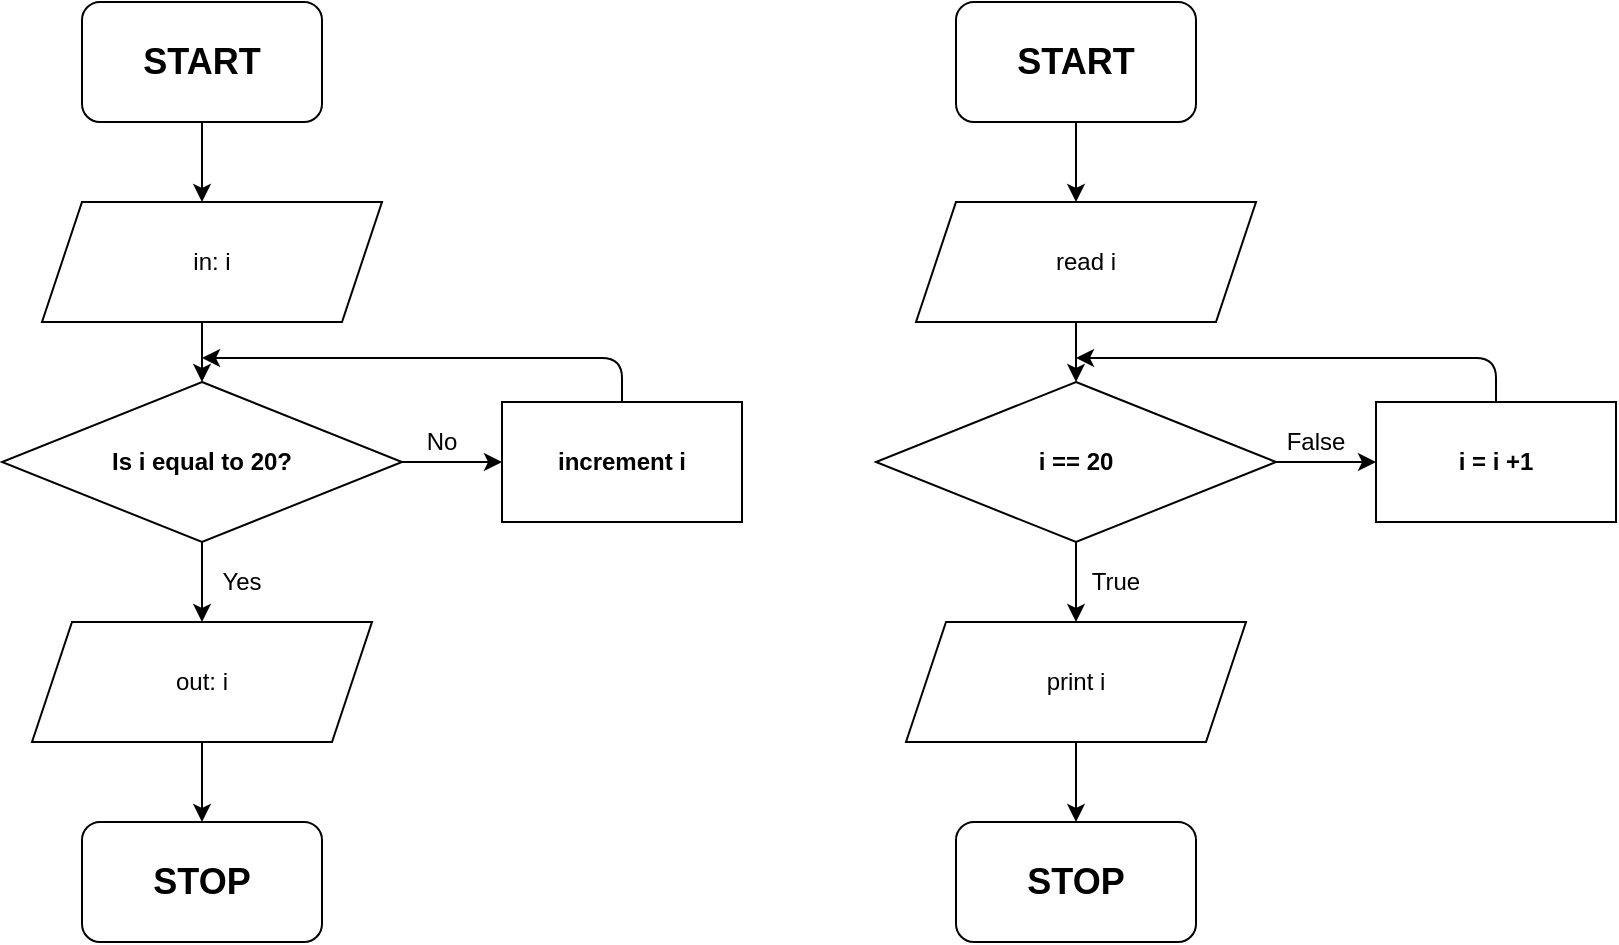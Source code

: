 <mxfile version="14.6.13" type="device"><diagram id="V7tJ-ljUwEuBa5WofWEZ" name="Page-1"><mxGraphModel dx="1102" dy="557" grid="1" gridSize="10" guides="1" tooltips="1" connect="1" arrows="1" fold="1" page="1" pageScale="1" pageWidth="827" pageHeight="1169" math="0" shadow="0"><root><mxCell id="0"/><mxCell id="1" parent="0"/><mxCell id="sXnTpuKuraSueC58OBKg-2" value="&lt;b&gt;&lt;font style=&quot;font-size: 18px&quot;&gt;START&lt;/font&gt;&lt;/b&gt;" style="rounded=1;whiteSpace=wrap;html=1;" parent="1" vertex="1"><mxGeometry x="60" y="40" width="120" height="60" as="geometry"/></mxCell><mxCell id="sXnTpuKuraSueC58OBKg-3" value="" style="endArrow=classic;html=1;exitX=0.5;exitY=1;exitDx=0;exitDy=0;entryX=0.5;entryY=0;entryDx=0;entryDy=0;" parent="1" source="sXnTpuKuraSueC58OBKg-2" edge="1"><mxGeometry width="50" height="50" relative="1" as="geometry"><mxPoint x="390" y="310" as="sourcePoint"/><mxPoint x="120" y="140" as="targetPoint"/></mxGeometry></mxCell><mxCell id="sXnTpuKuraSueC58OBKg-5" value="&lt;b&gt;Is i equal to 20?&lt;/b&gt;" style="rhombus;whiteSpace=wrap;html=1;" parent="1" vertex="1"><mxGeometry x="20" y="230" width="200" height="80" as="geometry"/></mxCell><mxCell id="sXnTpuKuraSueC58OBKg-6" value="" style="endArrow=classic;html=1;exitX=0.5;exitY=1;exitDx=0;exitDy=0;entryX=0.5;entryY=0;entryDx=0;entryDy=0;" parent="1" target="sXnTpuKuraSueC58OBKg-5" edge="1"><mxGeometry width="50" height="50" relative="1" as="geometry"><mxPoint x="120" y="200" as="sourcePoint"/><mxPoint x="440" y="170" as="targetPoint"/></mxGeometry></mxCell><mxCell id="sXnTpuKuraSueC58OBKg-8" value="" style="endArrow=classic;html=1;exitX=0.5;exitY=1;exitDx=0;exitDy=0;" parent="1" source="sXnTpuKuraSueC58OBKg-5" edge="1"><mxGeometry width="50" height="50" relative="1" as="geometry"><mxPoint x="120" y="320" as="sourcePoint"/><mxPoint x="120" y="350" as="targetPoint"/></mxGeometry></mxCell><mxCell id="sXnTpuKuraSueC58OBKg-9" value="Yes" style="text;html=1;strokeColor=none;fillColor=none;align=center;verticalAlign=middle;whiteSpace=wrap;rounded=0;" parent="1" vertex="1"><mxGeometry x="120" y="320" width="40" height="20" as="geometry"/></mxCell><mxCell id="sXnTpuKuraSueC58OBKg-10" value="No" style="text;html=1;strokeColor=none;fillColor=none;align=center;verticalAlign=middle;whiteSpace=wrap;rounded=0;" parent="1" vertex="1"><mxGeometry x="220" y="250" width="40" height="20" as="geometry"/></mxCell><mxCell id="sXnTpuKuraSueC58OBKg-15" value="&lt;span style=&quot;font-size: 18px&quot;&gt;&lt;b&gt;STOP&lt;/b&gt;&lt;/span&gt;" style="rounded=1;whiteSpace=wrap;html=1;" parent="1" vertex="1"><mxGeometry x="60" y="450" width="120" height="60" as="geometry"/></mxCell><mxCell id="sXnTpuKuraSueC58OBKg-18" value="" style="endArrow=classic;html=1;exitX=1;exitY=0.5;exitDx=0;exitDy=0;" parent="1" source="sXnTpuKuraSueC58OBKg-5" target="sXnTpuKuraSueC58OBKg-19" edge="1"><mxGeometry width="50" height="50" relative="1" as="geometry"><mxPoint x="390" y="350" as="sourcePoint"/><mxPoint x="290" y="270" as="targetPoint"/></mxGeometry></mxCell><mxCell id="sXnTpuKuraSueC58OBKg-19" value="&lt;b&gt;increment i&lt;/b&gt;" style="rounded=0;whiteSpace=wrap;html=1;" parent="1" vertex="1"><mxGeometry x="270" y="240" width="120" height="60" as="geometry"/></mxCell><mxCell id="sXnTpuKuraSueC58OBKg-20" value="" style="endArrow=classic;html=1;" parent="1" edge="1"><mxGeometry width="50" height="50" relative="1" as="geometry"><mxPoint x="330" y="240" as="sourcePoint"/><mxPoint x="120" y="218" as="targetPoint"/><Array as="points"><mxPoint x="330" y="218"/></Array></mxGeometry></mxCell><mxCell id="Wh9OQz9fxbNPAJ8UP9f8-13" value="in: i" style="shape=parallelogram;perimeter=parallelogramPerimeter;whiteSpace=wrap;html=1;fixedSize=1;" parent="1" vertex="1"><mxGeometry x="40" y="140" width="170" height="60" as="geometry"/></mxCell><mxCell id="Wh9OQz9fxbNPAJ8UP9f8-15" value="out: i" style="shape=parallelogram;perimeter=parallelogramPerimeter;whiteSpace=wrap;html=1;fixedSize=1;" parent="1" vertex="1"><mxGeometry x="35" y="350" width="170" height="60" as="geometry"/></mxCell><mxCell id="Wh9OQz9fxbNPAJ8UP9f8-17" value="" style="endArrow=classic;html=1;exitX=0.5;exitY=1;exitDx=0;exitDy=0;entryX=0.5;entryY=0;entryDx=0;entryDy=0;" parent="1" source="Wh9OQz9fxbNPAJ8UP9f8-15" target="sXnTpuKuraSueC58OBKg-15" edge="1"><mxGeometry width="50" height="50" relative="1" as="geometry"><mxPoint x="390" y="310" as="sourcePoint"/><mxPoint x="440" y="260" as="targetPoint"/></mxGeometry></mxCell><mxCell id="Wh9OQz9fxbNPAJ8UP9f8-18" value="&lt;b&gt;&lt;font style=&quot;font-size: 18px&quot;&gt;START&lt;/font&gt;&lt;/b&gt;" style="rounded=1;whiteSpace=wrap;html=1;" parent="1" vertex="1"><mxGeometry x="497" y="40" width="120" height="60" as="geometry"/></mxCell><mxCell id="Wh9OQz9fxbNPAJ8UP9f8-19" value="" style="endArrow=classic;html=1;exitX=0.5;exitY=1;exitDx=0;exitDy=0;entryX=0.5;entryY=0;entryDx=0;entryDy=0;" parent="1" source="Wh9OQz9fxbNPAJ8UP9f8-18" edge="1"><mxGeometry width="50" height="50" relative="1" as="geometry"><mxPoint x="827" y="310" as="sourcePoint"/><mxPoint x="557" y="140" as="targetPoint"/></mxGeometry></mxCell><mxCell id="Wh9OQz9fxbNPAJ8UP9f8-20" value="&lt;b&gt;i == 20&lt;/b&gt;" style="rhombus;whiteSpace=wrap;html=1;" parent="1" vertex="1"><mxGeometry x="457" y="230" width="200" height="80" as="geometry"/></mxCell><mxCell id="Wh9OQz9fxbNPAJ8UP9f8-21" value="" style="endArrow=classic;html=1;exitX=0.5;exitY=1;exitDx=0;exitDy=0;entryX=0.5;entryY=0;entryDx=0;entryDy=0;" parent="1" target="Wh9OQz9fxbNPAJ8UP9f8-20" edge="1"><mxGeometry width="50" height="50" relative="1" as="geometry"><mxPoint x="557" y="200" as="sourcePoint"/><mxPoint x="877" y="170" as="targetPoint"/></mxGeometry></mxCell><mxCell id="Wh9OQz9fxbNPAJ8UP9f8-22" value="" style="endArrow=classic;html=1;exitX=0.5;exitY=1;exitDx=0;exitDy=0;" parent="1" source="Wh9OQz9fxbNPAJ8UP9f8-20" edge="1"><mxGeometry width="50" height="50" relative="1" as="geometry"><mxPoint x="557" y="320" as="sourcePoint"/><mxPoint x="557" y="350" as="targetPoint"/></mxGeometry></mxCell><mxCell id="Wh9OQz9fxbNPAJ8UP9f8-23" value="True" style="text;html=1;strokeColor=none;fillColor=none;align=center;verticalAlign=middle;whiteSpace=wrap;rounded=0;" parent="1" vertex="1"><mxGeometry x="557" y="320" width="40" height="20" as="geometry"/></mxCell><mxCell id="Wh9OQz9fxbNPAJ8UP9f8-24" value="False" style="text;html=1;strokeColor=none;fillColor=none;align=center;verticalAlign=middle;whiteSpace=wrap;rounded=0;" parent="1" vertex="1"><mxGeometry x="657" y="250" width="40" height="20" as="geometry"/></mxCell><mxCell id="Wh9OQz9fxbNPAJ8UP9f8-25" value="&lt;span style=&quot;font-size: 18px&quot;&gt;&lt;b&gt;STOP&lt;/b&gt;&lt;/span&gt;" style="rounded=1;whiteSpace=wrap;html=1;" parent="1" vertex="1"><mxGeometry x="497" y="450" width="120" height="60" as="geometry"/></mxCell><mxCell id="Wh9OQz9fxbNPAJ8UP9f8-26" value="" style="endArrow=classic;html=1;exitX=1;exitY=0.5;exitDx=0;exitDy=0;" parent="1" source="Wh9OQz9fxbNPAJ8UP9f8-20" target="Wh9OQz9fxbNPAJ8UP9f8-27" edge="1"><mxGeometry width="50" height="50" relative="1" as="geometry"><mxPoint x="827" y="350" as="sourcePoint"/><mxPoint x="727" y="270" as="targetPoint"/></mxGeometry></mxCell><mxCell id="Wh9OQz9fxbNPAJ8UP9f8-27" value="&lt;b&gt;i = i +1&lt;/b&gt;" style="rounded=0;whiteSpace=wrap;html=1;" parent="1" vertex="1"><mxGeometry x="707" y="240" width="120" height="60" as="geometry"/></mxCell><mxCell id="Wh9OQz9fxbNPAJ8UP9f8-28" value="" style="endArrow=classic;html=1;" parent="1" edge="1"><mxGeometry width="50" height="50" relative="1" as="geometry"><mxPoint x="767" y="240" as="sourcePoint"/><mxPoint x="557" y="218" as="targetPoint"/><Array as="points"><mxPoint x="767" y="218"/></Array></mxGeometry></mxCell><mxCell id="Wh9OQz9fxbNPAJ8UP9f8-29" value="read i" style="shape=parallelogram;perimeter=parallelogramPerimeter;whiteSpace=wrap;html=1;fixedSize=1;" parent="1" vertex="1"><mxGeometry x="477" y="140" width="170" height="60" as="geometry"/></mxCell><mxCell id="Wh9OQz9fxbNPAJ8UP9f8-30" value="print i" style="shape=parallelogram;perimeter=parallelogramPerimeter;whiteSpace=wrap;html=1;fixedSize=1;" parent="1" vertex="1"><mxGeometry x="472" y="350" width="170" height="60" as="geometry"/></mxCell><mxCell id="Wh9OQz9fxbNPAJ8UP9f8-31" value="" style="endArrow=classic;html=1;exitX=0.5;exitY=1;exitDx=0;exitDy=0;entryX=0.5;entryY=0;entryDx=0;entryDy=0;" parent="1" source="Wh9OQz9fxbNPAJ8UP9f8-30" target="Wh9OQz9fxbNPAJ8UP9f8-25" edge="1"><mxGeometry width="50" height="50" relative="1" as="geometry"><mxPoint x="827" y="310" as="sourcePoint"/><mxPoint x="877" y="260" as="targetPoint"/></mxGeometry></mxCell></root></mxGraphModel></diagram></mxfile>